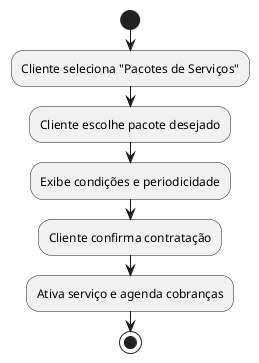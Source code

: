 @startuml Pacote_Servicos
start
:Cliente seleciona "Pacotes de Serviços";
:Cliente escolhe pacote desejado;
:Exibe condições e periodicidade;
:Cliente confirma contratação;
:Ativa serviço e agenda cobranças;
stop
@enduml